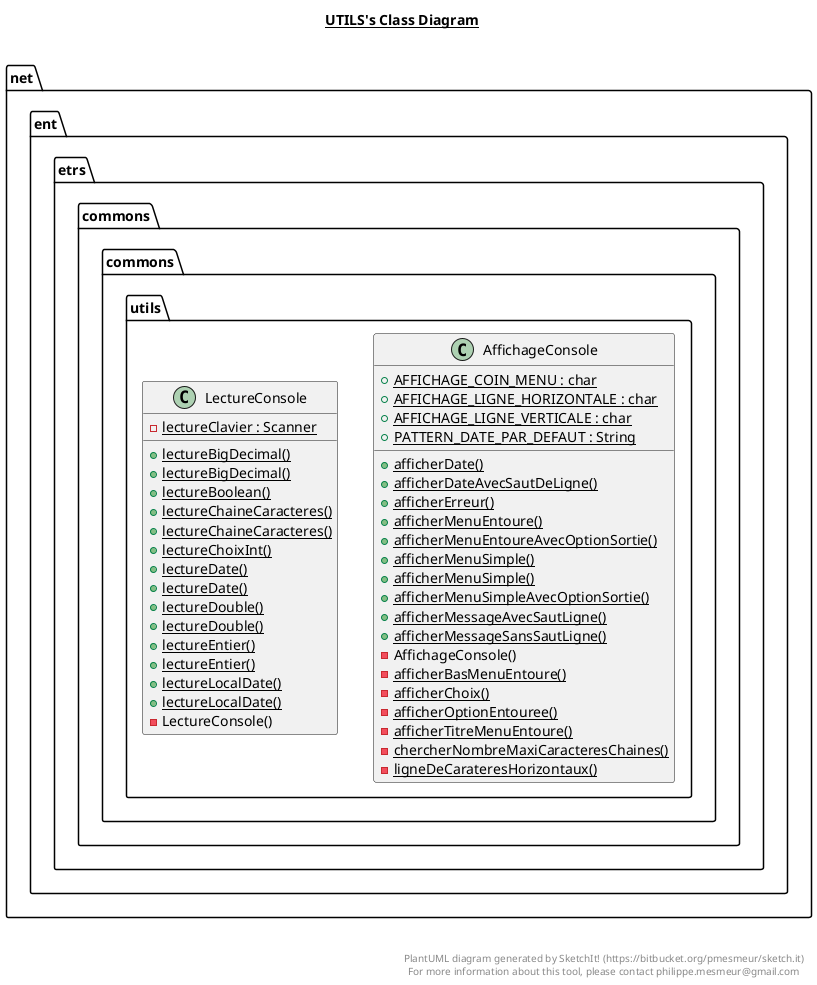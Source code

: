 @startuml

title __UTILS's Class Diagram__\n

  namespace net.ent.etrs.commons.commons.utils {
    class net.ent.etrs.commons.commons.utils.AffichageConsole {
        {static} + AFFICHAGE_COIN_MENU : char
        {static} + AFFICHAGE_LIGNE_HORIZONTALE : char
        {static} + AFFICHAGE_LIGNE_VERTICALE : char
        {static} + PATTERN_DATE_PAR_DEFAUT : String
        {static} + afficherDate()
        {static} + afficherDateAvecSautDeLigne()
        {static} + afficherErreur()
        {static} + afficherMenuEntoure()
        {static} + afficherMenuEntoureAvecOptionSortie()
        {static} + afficherMenuSimple()
        {static} + afficherMenuSimple()
        {static} + afficherMenuSimpleAvecOptionSortie()
        {static} + afficherMessageAvecSautLigne()
        {static} + afficherMessageSansSautLigne()
        - AffichageConsole()
        {static} - afficherBasMenuEntoure()
        {static} - afficherChoix()
        {static} - afficherOptionEntouree()
        {static} - afficherTitreMenuEntoure()
        {static} - chercherNombreMaxiCaracteresChaines()
        {static} - ligneDeCarateresHorizontaux()
    }
  }
  

  namespace net.ent.etrs.commons.commons.utils {
    class net.ent.etrs.commons.commons.utils.LectureConsole {
        {static} - lectureClavier : Scanner
        {static} + lectureBigDecimal()
        {static} + lectureBigDecimal()
        {static} + lectureBoolean()
        {static} + lectureChaineCaracteres()
        {static} + lectureChaineCaracteres()
        {static} + lectureChoixInt()
        {static} + lectureDate()
        {static} + lectureDate()
        {static} + lectureDouble()
        {static} + lectureDouble()
        {static} + lectureEntier()
        {static} + lectureEntier()
        {static} + lectureLocalDate()
        {static} + lectureLocalDate()
        - LectureConsole()
    }
  }
  



right footer


PlantUML diagram generated by SketchIt! (https://bitbucket.org/pmesmeur/sketch.it)
For more information about this tool, please contact philippe.mesmeur@gmail.com
endfooter

@enduml
